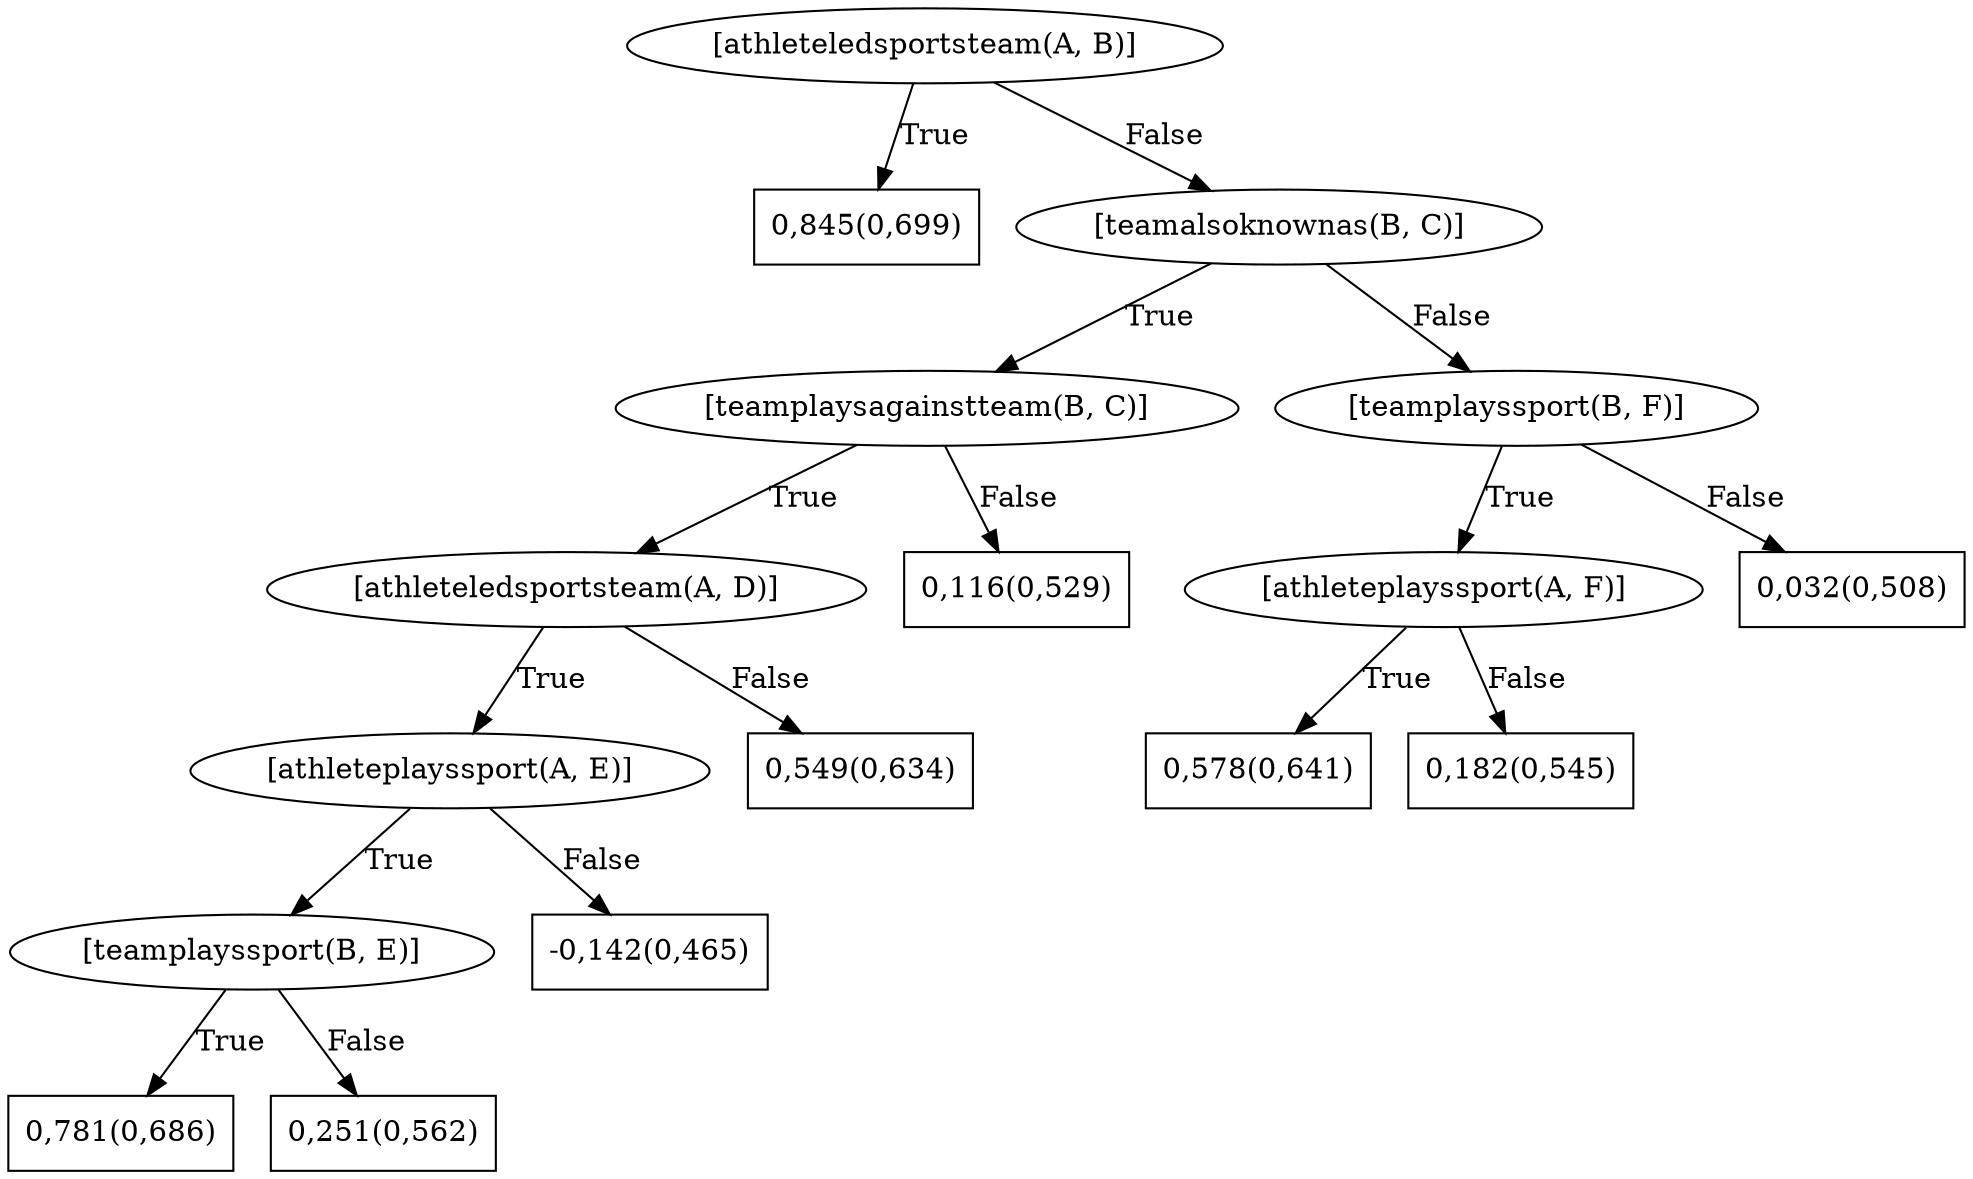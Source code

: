 digraph G{ 
1[label = "[athleteledsportsteam(A, B)]"];
1 -> 2[label="True"];
1 -> 3[label="False"];
2[shape = box,label = "0,845(0,699)"];
3[label = "[teamalsoknownas(B, C)]"];
3 -> 4[label="True"];
3 -> 5[label="False"];
4[label = "[teamplaysagainstteam(B, C)]"];
4 -> 6[label="True"];
4 -> 7[label="False"];
6[label = "[athleteledsportsteam(A, D)]"];
6 -> 8[label="True"];
6 -> 9[label="False"];
8[label = "[athleteplayssport(A, E)]"];
8 -> 10[label="True"];
8 -> 11[label="False"];
10[label = "[teamplayssport(B, E)]"];
10 -> 12[label="True"];
10 -> 13[label="False"];
12[shape = box,label = "0,781(0,686)"];
13[shape = box,label = "0,251(0,562)"];
11[shape = box,label = "-0,142(0,465)"];
9[shape = box,label = "0,549(0,634)"];
7[shape = box,label = "0,116(0,529)"];
5[label = "[teamplayssport(B, F)]"];
5 -> 14[label="True"];
5 -> 15[label="False"];
14[label = "[athleteplayssport(A, F)]"];
14 -> 16[label="True"];
14 -> 17[label="False"];
16[shape = box,label = "0,578(0,641)"];
17[shape = box,label = "0,182(0,545)"];
15[shape = box,label = "0,032(0,508)"];
}
